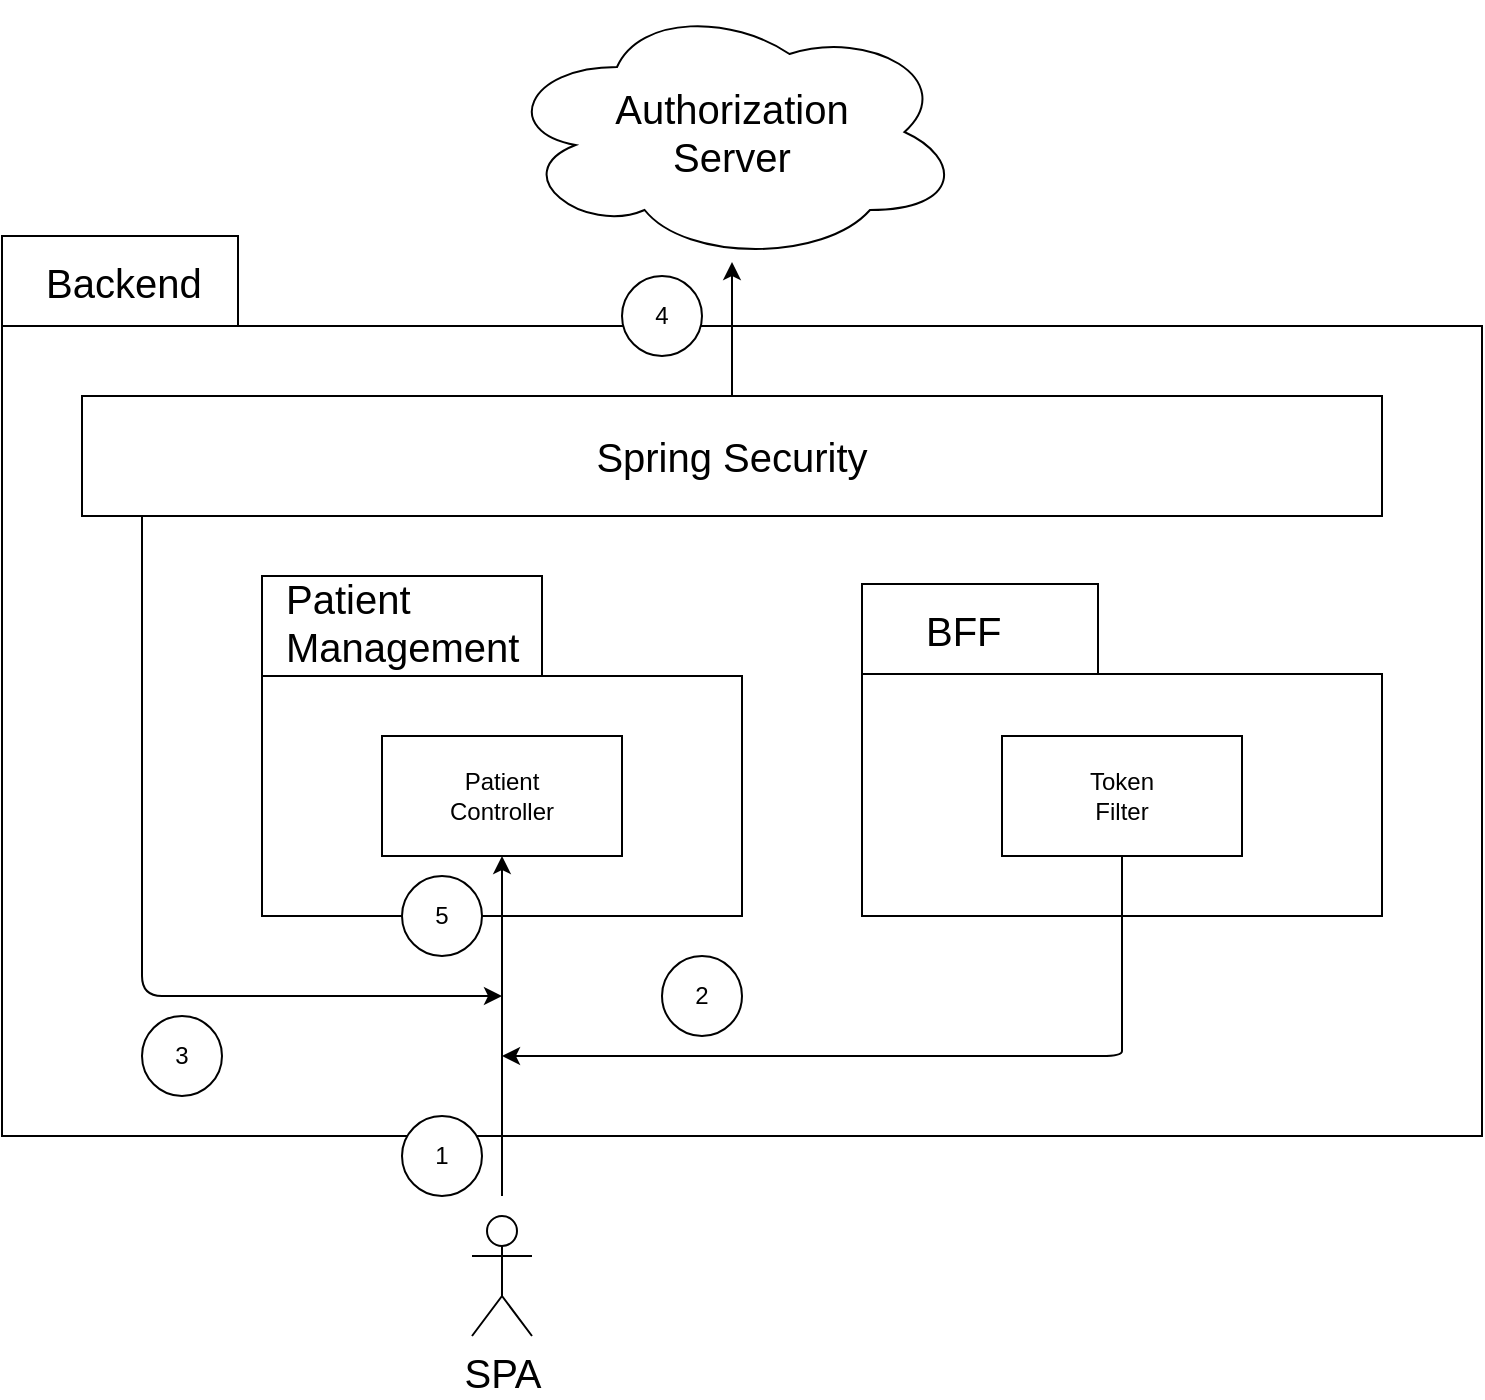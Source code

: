<mxfile version="14.6.13" type="device"><diagram id="3dAeH6xy_eyoYyDdDMhH" name="Seite-1"><mxGraphModel dx="1426" dy="852" grid="1" gridSize="10" guides="1" tooltips="1" connect="1" arrows="1" fold="1" page="0" pageScale="1" pageWidth="827" pageHeight="1169" math="0" shadow="0"><root><mxCell id="0"/><mxCell id="1" parent="0"/><mxCell id="i45AudkLzSNWAnSE6-AS-1" value="" style="shape=folder;fontStyle=1;spacingTop=10;tabWidth=118;tabHeight=45;tabPosition=left;html=1;rounded=0;strokeWidth=1;fillColor=#FFFFFF;fontSize=20;" vertex="1" parent="1"><mxGeometry x="120" y="260" width="740" height="450" as="geometry"/></mxCell><mxCell id="i45AudkLzSNWAnSE6-AS-2" value="Backend" style="text;html=1;strokeColor=none;fillColor=none;align=left;verticalAlign=middle;whiteSpace=wrap;rounded=0;fontSize=20;" vertex="1" parent="1"><mxGeometry x="140" y="273" width="40" height="20" as="geometry"/></mxCell><mxCell id="i45AudkLzSNWAnSE6-AS-4" value="" style="shape=folder;fontStyle=1;spacingTop=10;tabWidth=140;tabHeight=50;tabPosition=left;html=1;rounded=0;strokeWidth=1;fillColor=#FFFFFF;fontSize=20;" vertex="1" parent="1"><mxGeometry x="250" y="430" width="240" height="170" as="geometry"/></mxCell><mxCell id="i45AudkLzSNWAnSE6-AS-5" value="Patient&lt;br&gt;Management" style="text;html=1;strokeColor=none;fillColor=none;align=left;verticalAlign=middle;whiteSpace=wrap;rounded=0;fontSize=20;" vertex="1" parent="1"><mxGeometry x="260" y="443" width="40" height="20" as="geometry"/></mxCell><mxCell id="i45AudkLzSNWAnSE6-AS-7" value="Patient&lt;br&gt;Controller" style="rounded=0;whiteSpace=wrap;html=1;" vertex="1" parent="1"><mxGeometry x="310" y="510" width="120" height="60" as="geometry"/></mxCell><mxCell id="i45AudkLzSNWAnSE6-AS-8" value="Authorization&lt;br style=&quot;font-size: 20px;&quot;&gt;Server" style="ellipse;shape=cloud;whiteSpace=wrap;html=1;fontSize=20;" vertex="1" parent="1"><mxGeometry x="370" y="143" width="230" height="130" as="geometry"/></mxCell><mxCell id="i45AudkLzSNWAnSE6-AS-9" value="" style="shape=folder;fontStyle=1;spacingTop=10;tabWidth=118;tabHeight=45;tabPosition=left;html=1;rounded=0;strokeWidth=1;fillColor=#FFFFFF;fontSize=20;" vertex="1" parent="1"><mxGeometry x="550" y="434" width="260" height="166" as="geometry"/></mxCell><mxCell id="i45AudkLzSNWAnSE6-AS-10" value="BFF" style="text;html=1;strokeColor=none;fillColor=none;align=left;verticalAlign=middle;whiteSpace=wrap;rounded=0;fontSize=20;" vertex="1" parent="1"><mxGeometry x="580" y="447" width="40" height="20" as="geometry"/></mxCell><mxCell id="i45AudkLzSNWAnSE6-AS-11" value="Token&lt;br&gt;Filter" style="rounded=0;whiteSpace=wrap;html=1;" vertex="1" parent="1"><mxGeometry x="620" y="510" width="120" height="60" as="geometry"/></mxCell><mxCell id="i45AudkLzSNWAnSE6-AS-13" value="Spring Security" style="rounded=0;whiteSpace=wrap;html=1;fontSize=20;" vertex="1" parent="1"><mxGeometry x="160" y="340" width="650" height="60" as="geometry"/></mxCell><mxCell id="i45AudkLzSNWAnSE6-AS-14" value="SPA" style="shape=umlActor;verticalLabelPosition=bottom;verticalAlign=top;html=1;outlineConnect=0;fontSize=20;" vertex="1" parent="1"><mxGeometry x="355" y="750" width="30" height="60" as="geometry"/></mxCell><mxCell id="i45AudkLzSNWAnSE6-AS-15" value="" style="endArrow=classic;html=1;fontSize=20;" edge="1" parent="1" target="i45AudkLzSNWAnSE6-AS-7"><mxGeometry width="50" height="50" relative="1" as="geometry"><mxPoint x="370" y="740" as="sourcePoint"/><mxPoint x="150" y="840" as="targetPoint"/></mxGeometry></mxCell><mxCell id="i45AudkLzSNWAnSE6-AS-16" value="" style="endArrow=classic;html=1;fontSize=20;" edge="1" parent="1" source="i45AudkLzSNWAnSE6-AS-11"><mxGeometry width="50" height="50" relative="1" as="geometry"><mxPoint x="360" y="680" as="sourcePoint"/><mxPoint x="370" y="670" as="targetPoint"/><Array as="points"><mxPoint x="680" y="660"/><mxPoint x="680" y="670"/></Array></mxGeometry></mxCell><mxCell id="i45AudkLzSNWAnSE6-AS-19" value="" style="endArrow=classic;html=1;fontSize=20;" edge="1" parent="1" source="i45AudkLzSNWAnSE6-AS-13" target="i45AudkLzSNWAnSE6-AS-8"><mxGeometry width="50" height="50" relative="1" as="geometry"><mxPoint x="1070" y="230" as="sourcePoint"/><mxPoint x="1120" y="180" as="targetPoint"/></mxGeometry></mxCell><mxCell id="i45AudkLzSNWAnSE6-AS-20" value="" style="endArrow=classic;html=1;fontSize=20;" edge="1" parent="1"><mxGeometry width="50" height="50" relative="1" as="geometry"><mxPoint x="190" y="400" as="sourcePoint"/><mxPoint x="370" y="640" as="targetPoint"/><Array as="points"><mxPoint x="190" y="640"/></Array></mxGeometry></mxCell><mxCell id="i45AudkLzSNWAnSE6-AS-21" value="1" style="ellipse;whiteSpace=wrap;html=1;aspect=fixed;fontSize=12;fillColor=#FFFFFF;" vertex="1" parent="1"><mxGeometry x="320" y="700" width="40" height="40" as="geometry"/></mxCell><mxCell id="i45AudkLzSNWAnSE6-AS-22" value="2" style="ellipse;whiteSpace=wrap;html=1;aspect=fixed;fontSize=12;fillColor=#FFFFFF;" vertex="1" parent="1"><mxGeometry x="450" y="620" width="40" height="40" as="geometry"/></mxCell><mxCell id="i45AudkLzSNWAnSE6-AS-23" value="3" style="ellipse;whiteSpace=wrap;html=1;aspect=fixed;fontSize=12;fillColor=#FFFFFF;" vertex="1" parent="1"><mxGeometry x="190" y="650" width="40" height="40" as="geometry"/></mxCell><mxCell id="i45AudkLzSNWAnSE6-AS-25" value="4" style="ellipse;whiteSpace=wrap;html=1;aspect=fixed;fontSize=12;fillColor=#FFFFFF;" vertex="1" parent="1"><mxGeometry x="430" y="280" width="40" height="40" as="geometry"/></mxCell><mxCell id="i45AudkLzSNWAnSE6-AS-26" value="5" style="ellipse;whiteSpace=wrap;html=1;aspect=fixed;fontSize=12;fillColor=#FFFFFF;" vertex="1" parent="1"><mxGeometry x="320" y="580" width="40" height="40" as="geometry"/></mxCell></root></mxGraphModel></diagram></mxfile>